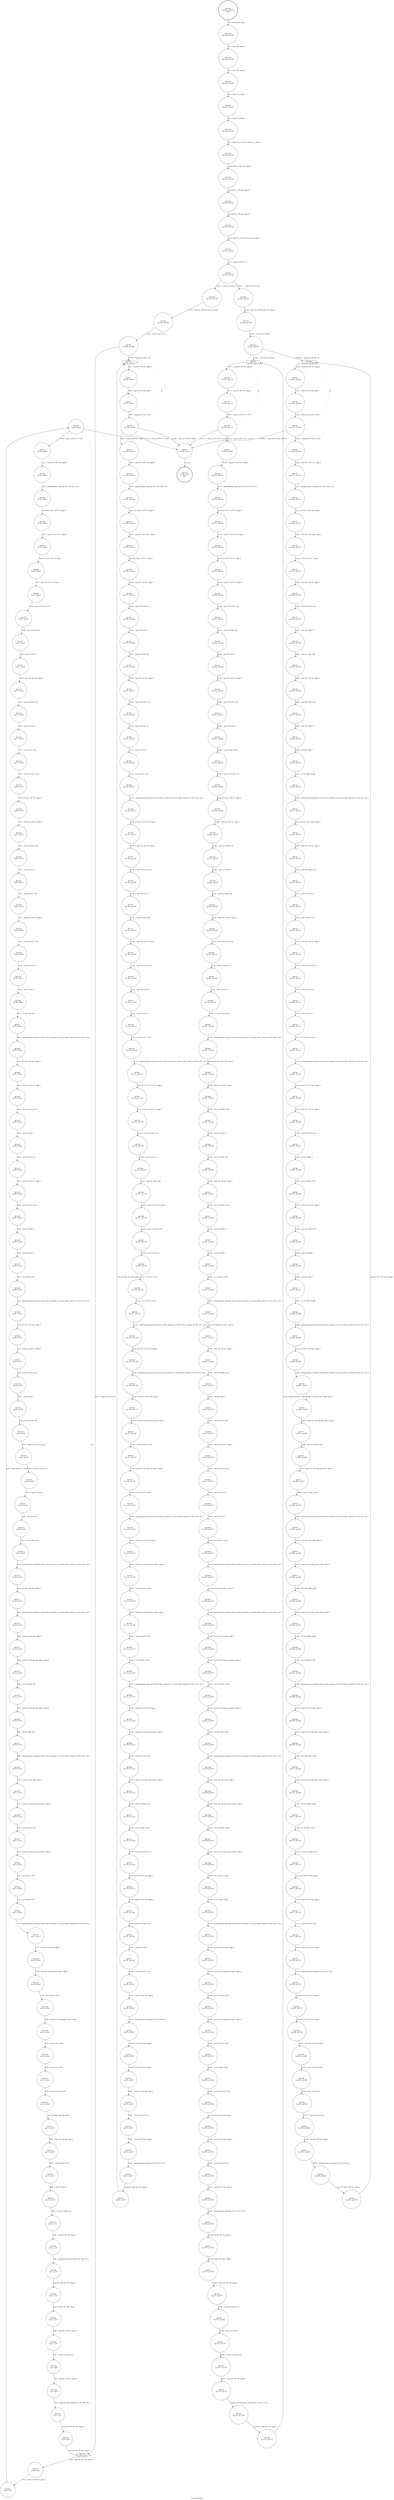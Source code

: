 digraph translate16to16 {
label="translate16to16"
67235 [label="N67235\n(rp:84, ep:0)\nexit", shape="doublecircle"]
67236 [label="N67236\n(rp:351, ep:351)\nentry", shape="doublecircle"]
67236 -> 67238 [label="%4 = alloca i16*, align 8"]
67238 [label="N67238\n(rp:350, ep:350)", shape="circle"]
67238 -> 67239 [label="%5 = alloca i8*, align 8"]
67239 [label="N67239\n(rp:349, ep:349)", shape="circle"]
67239 -> 67240 [label="%6 = alloca i8*, align 8"]
67240 [label="N67240\n(rp:348, ep:348)", shape="circle"]
67240 -> 67241 [label="%7 = alloca i16, align 2"]
67241 [label="N67241\n(rp:347, ep:347)", shape="circle"]
67241 -> 67242 [label="%8 = alloca i16, align 2"]
67242 [label="N67242\n(rp:346, ep:346)", shape="circle"]
67242 -> 67243 [label="%9 = alloca %struct.dtls1_timeout_st, align 4"]
67243 [label="N67243\n(rp:345, ep:345)", shape="circle"]
67243 -> 67245 [label="store i16* %0, i16** %4, align 8"]
67245 [label="N67245\n(rp:344, ep:344)", shape="circle"]
67245 -> 67247 [label="store i8* %1, i8** %5, align 8"]
67247 [label="N67247\n(rp:343, ep:343)", shape="circle"]
67247 -> 67252 [label="store i8* %2, i8** %6, align 8"]
67252 [label="N67252\n(rp:342, ep:342)", shape="circle"]
67252 -> 67253 [label="%10 = load i32, i32* @g_xserver_be, align 4"]
67253 [label="N67253\n(rp:341, ep:341)", shape="circle"]
67253 -> 67254 [label="%11 = icmp ne i32 %10, 0"]
67254 [label="N67254\n(rp:340, ep:340)", shape="circle"]
67254 -> 67608 [label="[%11 = icmp ne i32 %10, 0]"]
67254 -> 67609 [label="[!(%11 = icmp ne i32 %10, 0)]"]
67256 [label="N67256\n(rp:169, ep:169)", shape="circle"]
67256 -> 67257 [label="%14 = icmp ne i32 %13, 0"]
67257 [label="N67257\n(rp:168, ep:168)", shape="circle"]
67257 -> 67259 [label="[%14 = icmp ne i32 %13, 0]"]
67257 -> 67350 [label="[!(%14 = icmp ne i32 %13, 0)]"]
67259 [label="N67259\n(rp:89, ep:5)", shape="box"]
67259 -> 67260 [label="%17 = load i8*, i8** %5, align 8"]
67259 -> 67259 [label="@", style="dashed", color="orange"]
67259 -> 67262 [label="@", style="dashed", color="orange"]
67260 [label="N67260\n(rp:88, ep:4)", shape="circle"]
67260 -> 67261 [label="%18 = load i8*, i8** %6, align 8"]
67261 [label="N67261\n(rp:87, ep:3)", shape="circle"]
67261 -> 67262 [label="%19 = icmp ult i8* %17, %18"]
67262 [label="N67262\n(rp:86, ep:2)", shape="circle"]
67262 -> 67612 [label="[%19 = icmp ult i8* %17, %18]"]
67262 -> 67607 [label="[!(%19 = icmp ult i8* %17, %18)]"]
67264 [label="N67264\n(rp:82, ep:88)", shape="circle"]
67264 -> 67265 [label="%22 = getelementptr inbounds i16, i16* %21, i32 1"]
67265 [label="N67265\n(rp:81, ep:87)", shape="circle"]
67265 -> 67266 [label="store i16* %22, i16** %4, align 8"]
67266 [label="N67266\n(rp:80, ep:86)", shape="circle"]
67266 -> 67267 [label="%23 = load i16, i16* %21, align 2"]
67267 [label="N67267\n(rp:79, ep:85)", shape="circle"]
67267 -> 67268 [label="store i16 %23, i16* %7, align 2"]
67268 [label="N67268\n(rp:78, ep:84)", shape="circle"]
67268 -> 67269 [label="%24 = load i16, i16* %7, align 2"]
67269 [label="N67269\n(rp:77, ep:83)", shape="circle"]
67269 -> 67270 [label="%25 = zext i16 %24 to i32"]
67270 [label="N67270\n(rp:76, ep:82)", shape="circle"]
67270 -> 67271 [label="%26 = and i32 %25, 255"]
67271 [label="N67271\n(rp:75, ep:81)", shape="circle"]
67271 -> 67272 [label="%27 = shl i32 %26, 8"]
67272 [label="N67272\n(rp:74, ep:80)", shape="circle"]
67272 -> 67273 [label="%28 = load i16, i16* %7, align 2"]
67273 [label="N67273\n(rp:73, ep:79)", shape="circle"]
67273 -> 67274 [label="%29 = zext i16 %28 to i32"]
67274 [label="N67274\n(rp:72, ep:78)", shape="circle"]
67274 -> 67275 [label="%30 = ashr i32 %29, 8"]
67275 [label="N67275\n(rp:71, ep:77)", shape="circle"]
67275 -> 67276 [label="%31 = or i32 %27, %30"]
67276 [label="N67276\n(rp:70, ep:76)", shape="circle"]
67276 -> 67277 [label="%32 = trunc i32 %31 to i16"]
67277 [label="N67277\n(rp:69, ep:75)", shape="circle"]
67277 -> 67278 [label="store i16 %32, i16* %7, align 2"]
67278 [label="N67278\n(rp:68, ep:74)", shape="circle"]
67278 -> 67279 [label="%33 = load i16, i16* %7, align 2"]
67279 [label="N67279\n(rp:67, ep:73)", shape="circle"]
67279 -> 67280 [label="%34 = zext i16 %33 to i32"]
67280 [label="N67280\n(rp:66, ep:72)", shape="circle"]
67280 -> 67281 [label="%35 = ashr i32 %34, 8"]
67281 [label="N67281\n(rp:65, ep:71)", shape="circle"]
67281 -> 67282 [label="%36 = and i32 %35, 248"]
67282 [label="N67282\n(rp:64, ep:70)", shape="circle"]
67282 -> 67283 [label="%37 = load i16, i16* %7, align 2"]
67283 [label="N67283\n(rp:63, ep:69)", shape="circle"]
67283 -> 67284 [label="%38 = zext i16 %37 to i32"]
67284 [label="N67284\n(rp:62, ep:68)", shape="circle"]
67284 -> 67285 [label="%39 = ashr i32 %38, 13"]
67285 [label="N67285\n(rp:61, ep:67)", shape="circle"]
67285 -> 67286 [label="%40 = and i32 %39, 7"]
67286 [label="N67286\n(rp:60, ep:66)", shape="circle"]
67286 -> 67287 [label="%41 = or i32 %36, %40"]
67287 [label="N67287\n(rp:59, ep:65)", shape="circle"]
67287 -> 67288 [label="%42 = getelementptr inbounds %struct.dtls1_timeout_st, %struct.dtls1_timeout_st* %9, i32 0, i32 0"]
67288 [label="N67288\n(rp:58, ep:64)", shape="circle"]
67288 -> 67289 [label="store i32 %41, i32* %42, align 4"]
67289 [label="N67289\n(rp:57, ep:63)", shape="circle"]
67289 -> 67290 [label="%43 = load i16, i16* %7, align 2"]
67290 [label="N67290\n(rp:56, ep:62)", shape="circle"]
67290 -> 67291 [label="%44 = zext i16 %43 to i32"]
67291 [label="N67291\n(rp:55, ep:61)", shape="circle"]
67291 -> 67292 [label="%45 = ashr i32 %44, 3"]
67292 [label="N67292\n(rp:54, ep:60)", shape="circle"]
67292 -> 67293 [label="%46 = and i32 %45, 252"]
67293 [label="N67293\n(rp:53, ep:59)", shape="circle"]
67293 -> 67294 [label="%47 = load i16, i16* %7, align 2"]
67294 [label="N67294\n(rp:52, ep:58)", shape="circle"]
67294 -> 67295 [label="%48 = zext i16 %47 to i32"]
67295 [label="N67295\n(rp:51, ep:57)", shape="circle"]
67295 -> 67296 [label="%49 = ashr i32 %48, 9"]
67296 [label="N67296\n(rp:50, ep:56)", shape="circle"]
67296 -> 67297 [label="%50 = and i32 %49, 3"]
67297 [label="N67297\n(rp:49, ep:55)", shape="circle"]
67297 -> 67298 [label="%51 = or i32 %46, %50"]
67298 [label="N67298\n(rp:48, ep:54)", shape="circle"]
67298 -> 67299 [label="%52 = getelementptr inbounds %struct.dtls1_timeout_st, %struct.dtls1_timeout_st* %9, i32 0, i32 1"]
67299 [label="N67299\n(rp:47, ep:53)", shape="circle"]
67299 -> 67300 [label="store i32 %51, i32* %52, align 4"]
67300 [label="N67300\n(rp:46, ep:52)", shape="circle"]
67300 -> 67301 [label="%53 = load i16, i16* %7, align 2"]
67301 [label="N67301\n(rp:45, ep:51)", shape="circle"]
67301 -> 67302 [label="%54 = zext i16 %53 to i32"]
67302 [label="N67302\n(rp:44, ep:50)", shape="circle"]
67302 -> 67303 [label="%55 = shl i32 %54, 3"]
67303 [label="N67303\n(rp:43, ep:49)", shape="circle"]
67303 -> 67304 [label="%56 = and i32 %55, 248"]
67304 [label="N67304\n(rp:42, ep:48)", shape="circle"]
67304 -> 67305 [label="%57 = load i16, i16* %7, align 2"]
67305 [label="N67305\n(rp:41, ep:47)", shape="circle"]
67305 -> 67306 [label="%58 = zext i16 %57 to i32"]
67306 [label="N67306\n(rp:40, ep:46)", shape="circle"]
67306 -> 67307 [label="%59 = ashr i32 %58, 2"]
67307 [label="N67307\n(rp:39, ep:45)", shape="circle"]
67307 -> 67308 [label="%60 = and i32 %59, 7"]
67308 [label="N67308\n(rp:38, ep:44)", shape="circle"]
67308 -> 67309 [label="%61 = or i32 %56, %60"]
67309 [label="N67309\n(rp:37, ep:43)", shape="circle"]
67309 -> 67310 [label="%62 = getelementptr inbounds %struct.dtls1_timeout_st, %struct.dtls1_timeout_st* %9, i32 0, i32 2"]
67310 [label="N67310\n(rp:36, ep:42)", shape="circle"]
67310 -> 67311 [label="store i32 %61, i32* %62, align 4"]
67311 [label="N67311\n(rp:35, ep:41)", shape="circle"]
67311 -> 67312 [label="%63 = getelementptr inbounds %struct.dtls1_timeout_st, %struct.dtls1_timeout_st* %9, i32 0, i32 0"]
67312 [label="N67312\n(rp:34, ep:40)", shape="circle"]
67312 -> 67313 [label="%64 = load i32, i32* %63, align 4"]
67313 [label="N67313\n(rp:33, ep:39)", shape="circle"]
67313 -> 67314 [label="%65 = load i32, i32* @g_red_shift_r, align 4"]
67314 [label="N67314\n(rp:32, ep:38)", shape="circle"]
67314 -> 67315 [label="%66 = lshr i32 %64, %65"]
67315 [label="N67315\n(rp:31, ep:37)", shape="circle"]
67315 -> 67316 [label="%67 = load i32, i32* @g_red_shift_l, align 4"]
67316 [label="N67316\n(rp:30, ep:36)", shape="circle"]
67316 -> 67317 [label="%68 = shl i32 %66, %67"]
67317 [label="N67317\n(rp:29, ep:35)", shape="circle"]
67317 -> 67318 [label="%69 = getelementptr inbounds %struct.dtls1_timeout_st, %struct.dtls1_timeout_st* %9, i32 0, i32 1"]
67318 [label="N67318\n(rp:28, ep:34)", shape="circle"]
67318 -> 67319 [label="%70 = load i32, i32* %69, align 4"]
67319 [label="N67319\n(rp:27, ep:33)", shape="circle"]
67319 -> 67320 [label="%71 = load i32, i32* @g_green_shift_r, align 4"]
67320 [label="N67320\n(rp:26, ep:32)", shape="circle"]
67320 -> 67321 [label="%72 = lshr i32 %70, %71"]
67321 [label="N67321\n(rp:25, ep:31)", shape="circle"]
67321 -> 67322 [label="%73 = load i32, i32* @g_green_shift_l, align 4"]
67322 [label="N67322\n(rp:24, ep:30)", shape="circle"]
67322 -> 67323 [label="%74 = shl i32 %72, %73"]
67323 [label="N67323\n(rp:23, ep:29)", shape="circle"]
67323 -> 67324 [label="%75 = or i32 %68, %74"]
67324 [label="N67324\n(rp:22, ep:28)", shape="circle"]
67324 -> 67325 [label="%76 = getelementptr inbounds %struct.dtls1_timeout_st, %struct.dtls1_timeout_st* %9, i32 0, i32 2"]
67325 [label="N67325\n(rp:21, ep:27)", shape="circle"]
67325 -> 67326 [label="%77 = load i32, i32* %76, align 4"]
67326 [label="N67326\n(rp:20, ep:26)", shape="circle"]
67326 -> 67327 [label="%78 = load i32, i32* @g_blue_shift_r, align 4"]
67327 [label="N67327\n(rp:19, ep:25)", shape="circle"]
67327 -> 67328 [label="%79 = lshr i32 %77, %78"]
67328 [label="N67328\n(rp:18, ep:24)", shape="circle"]
67328 -> 67329 [label="%80 = load i32, i32* @g_blue_shift_l, align 4"]
67329 [label="N67329\n(rp:17, ep:23)", shape="circle"]
67329 -> 67330 [label="%81 = shl i32 %79, %80"]
67330 [label="N67330\n(rp:16, ep:22)", shape="circle"]
67330 -> 67331 [label="%82 = or i32 %75, %81"]
67331 [label="N67331\n(rp:15, ep:21)", shape="circle"]
67331 -> 67332 [label="%83 = trunc i32 %82 to i16"]
67332 [label="N67332\n(rp:14, ep:20)", shape="circle"]
67332 -> 67333 [label="store i16 %83, i16* %8, align 2"]
67333 [label="N67333\n(rp:13, ep:19)", shape="circle"]
67333 -> 67334 [label="%84 = load i16, i16* %8, align 2"]
67334 [label="N67334\n(rp:12, ep:18)", shape="circle"]
67334 -> 67335 [label="%85 = zext i16 %84 to i32"]
67335 [label="N67335\n(rp:11, ep:17)", shape="circle"]
67335 -> 67336 [label="%86 = ashr i32 %85, 8"]
67336 [label="N67336\n(rp:10, ep:16)", shape="circle"]
67336 -> 67337 [label="%87 = trunc i32 %86 to i8"]
67337 [label="N67337\n(rp:9, ep:15)", shape="circle"]
67337 -> 67338 [label="%88 = load i8*, i8** %5, align 8"]
67338 [label="N67338\n(rp:8, ep:14)", shape="circle"]
67338 -> 67339 [label="%89 = getelementptr inbounds i8, i8* %88, i32 1"]
67339 [label="N67339\n(rp:7, ep:13)", shape="circle"]
67339 -> 67340 [label="store i8* %89, i8** %5, align 8"]
67340 [label="N67340\n(rp:6, ep:12)", shape="circle"]
67340 -> 67341 [label="store i8 %87, i8* %88, align 1"]
67341 [label="N67341\n(rp:5, ep:11)", shape="circle"]
67341 -> 67342 [label="%90 = load i16, i16* %8, align 2"]
67342 [label="N67342\n(rp:4, ep:10)", shape="circle"]
67342 -> 67343 [label="%91 = trunc i16 %90 to i8"]
67343 [label="N67343\n(rp:3, ep:9)", shape="circle"]
67343 -> 67344 [label="%92 = load i8*, i8** %5, align 8"]
67344 [label="N67344\n(rp:2, ep:8)", shape="circle"]
67344 -> 67345 [label="%93 = getelementptr inbounds i8, i8* %92, i32 1"]
67345 [label="N67345\n(rp:1, ep:7)", shape="circle"]
67345 -> 67346 [label="store i8* %93, i8** %5, align 8"]
67346 [label="N67346\n(rp:0, ep:6)", shape="circle"]
67346 -> 67259 [label="store i8 %91, i8* %92, align 1"]
67350 [label="N67350\n(rp:167, ep:93)", shape="box"]
67350 -> 67351 [label="%97 = load i8*, i8** %5, align 8"]
67350 -> 67350 [label="@", style="dashed", color="orange"]
67350 -> 67353 [label="@", style="dashed", color="orange"]
67351 [label="N67351\n(rp:166, ep:92)", shape="circle"]
67351 -> 67352 [label="%98 = load i8*, i8** %6, align 8"]
67352 [label="N67352\n(rp:165, ep:91)", shape="circle"]
67352 -> 67353 [label="%99 = icmp ult i8* %97, %98"]
67353 [label="N67353\n(rp:164, ep:90)", shape="circle"]
67353 -> 67614 [label="[%99 = icmp ult i8* %97, %98]"]
67353 -> 67607 [label="[!(%99 = icmp ult i8* %97, %98)]"]
67355 [label="N67355\n(rp:162, ep:166)", shape="circle"]
67355 -> 67356 [label="%102 = getelementptr inbounds i16, i16* %101, i32 1"]
67356 [label="N67356\n(rp:161, ep:165)", shape="circle"]
67356 -> 67357 [label="store i16* %102, i16** %4, align 8"]
67357 [label="N67357\n(rp:160, ep:164)", shape="circle"]
67357 -> 67358 [label="%103 = load i16, i16* %101, align 2"]
67358 [label="N67358\n(rp:159, ep:163)", shape="circle"]
67358 -> 67359 [label="store i16 %103, i16* %7, align 2"]
67359 [label="N67359\n(rp:158, ep:162)", shape="circle"]
67359 -> 67360 [label="%104 = load i16, i16* %7, align 2"]
67360 [label="N67360\n(rp:157, ep:161)", shape="circle"]
67360 -> 67361 [label="%105 = zext i16 %104 to i32"]
67361 [label="N67361\n(rp:156, ep:160)", shape="circle"]
67361 -> 67362 [label="%106 = ashr i32 %105, 8"]
67362 [label="N67362\n(rp:155, ep:159)", shape="circle"]
67362 -> 67363 [label="%107 = and i32 %106, 248"]
67363 [label="N67363\n(rp:154, ep:158)", shape="circle"]
67363 -> 67364 [label="%108 = load i16, i16* %7, align 2"]
67364 [label="N67364\n(rp:153, ep:157)", shape="circle"]
67364 -> 67365 [label="%109 = zext i16 %108 to i32"]
67365 [label="N67365\n(rp:152, ep:156)", shape="circle"]
67365 -> 67366 [label="%110 = ashr i32 %109, 13"]
67366 [label="N67366\n(rp:151, ep:155)", shape="circle"]
67366 -> 67367 [label="%111 = and i32 %110, 7"]
67367 [label="N67367\n(rp:150, ep:154)", shape="circle"]
67367 -> 67368 [label="%112 = or i32 %107, %111"]
67368 [label="N67368\n(rp:149, ep:153)", shape="circle"]
67368 -> 67369 [label="%113 = getelementptr inbounds %struct.dtls1_timeout_st, %struct.dtls1_timeout_st* %9, i32 0, i32 0"]
67369 [label="N67369\n(rp:148, ep:152)", shape="circle"]
67369 -> 67370 [label="store i32 %112, i32* %113, align 4"]
67370 [label="N67370\n(rp:147, ep:151)", shape="circle"]
67370 -> 67371 [label="%114 = load i16, i16* %7, align 2"]
67371 [label="N67371\n(rp:146, ep:150)", shape="circle"]
67371 -> 67372 [label="%115 = zext i16 %114 to i32"]
67372 [label="N67372\n(rp:145, ep:149)", shape="circle"]
67372 -> 67373 [label="%116 = ashr i32 %115, 3"]
67373 [label="N67373\n(rp:144, ep:148)", shape="circle"]
67373 -> 67374 [label="%117 = and i32 %116, 252"]
67374 [label="N67374\n(rp:143, ep:147)", shape="circle"]
67374 -> 67375 [label="%118 = load i16, i16* %7, align 2"]
67375 [label="N67375\n(rp:142, ep:146)", shape="circle"]
67375 -> 67376 [label="%119 = zext i16 %118 to i32"]
67376 [label="N67376\n(rp:141, ep:145)", shape="circle"]
67376 -> 67377 [label="%120 = ashr i32 %119, 9"]
67377 [label="N67377\n(rp:140, ep:144)", shape="circle"]
67377 -> 67378 [label="%121 = and i32 %120, 3"]
67378 [label="N67378\n(rp:139, ep:143)", shape="circle"]
67378 -> 67379 [label="%122 = or i32 %117, %121"]
67379 [label="N67379\n(rp:138, ep:142)", shape="circle"]
67379 -> 67380 [label="%123 = getelementptr inbounds %struct.dtls1_timeout_st, %struct.dtls1_timeout_st* %9, i32 0, i32 1"]
67380 [label="N67380\n(rp:137, ep:141)", shape="circle"]
67380 -> 67381 [label="store i32 %122, i32* %123, align 4"]
67381 [label="N67381\n(rp:136, ep:140)", shape="circle"]
67381 -> 67382 [label="%124 = load i16, i16* %7, align 2"]
67382 [label="N67382\n(rp:135, ep:139)", shape="circle"]
67382 -> 67383 [label="%125 = zext i16 %124 to i32"]
67383 [label="N67383\n(rp:134, ep:138)", shape="circle"]
67383 -> 67384 [label="%126 = shl i32 %125, 3"]
67384 [label="N67384\n(rp:133, ep:137)", shape="circle"]
67384 -> 67385 [label="%127 = and i32 %126, 248"]
67385 [label="N67385\n(rp:132, ep:136)", shape="circle"]
67385 -> 67386 [label="%128 = load i16, i16* %7, align 2"]
67386 [label="N67386\n(rp:131, ep:135)", shape="circle"]
67386 -> 67387 [label="%129 = zext i16 %128 to i32"]
67387 [label="N67387\n(rp:130, ep:134)", shape="circle"]
67387 -> 67388 [label="%130 = ashr i32 %129, 2"]
67388 [label="N67388\n(rp:129, ep:133)", shape="circle"]
67388 -> 67389 [label="%131 = and i32 %130, 7"]
67389 [label="N67389\n(rp:128, ep:132)", shape="circle"]
67389 -> 67390 [label="%132 = or i32 %127, %131"]
67390 [label="N67390\n(rp:127, ep:131)", shape="circle"]
67390 -> 67391 [label="%133 = getelementptr inbounds %struct.dtls1_timeout_st, %struct.dtls1_timeout_st* %9, i32 0, i32 2"]
67391 [label="N67391\n(rp:126, ep:130)", shape="circle"]
67391 -> 67392 [label="store i32 %132, i32* %133, align 4"]
67392 [label="N67392\n(rp:125, ep:129)", shape="circle"]
67392 -> 67393 [label="%134 = getelementptr inbounds %struct.dtls1_timeout_st, %struct.dtls1_timeout_st* %9, i32 0, i32 0"]
67393 [label="N67393\n(rp:124, ep:128)", shape="circle"]
67393 -> 67394 [label="%135 = load i32, i32* %134, align 4"]
67394 [label="N67394\n(rp:123, ep:127)", shape="circle"]
67394 -> 67395 [label="%136 = load i32, i32* @g_red_shift_r, align 4"]
67395 [label="N67395\n(rp:122, ep:126)", shape="circle"]
67395 -> 67396 [label="%137 = lshr i32 %135, %136"]
67396 [label="N67396\n(rp:121, ep:125)", shape="circle"]
67396 -> 67397 [label="%138 = load i32, i32* @g_red_shift_l, align 4"]
67397 [label="N67397\n(rp:120, ep:124)", shape="circle"]
67397 -> 67398 [label="%139 = shl i32 %137, %138"]
67398 [label="N67398\n(rp:119, ep:123)", shape="circle"]
67398 -> 67399 [label="%140 = getelementptr inbounds %struct.dtls1_timeout_st, %struct.dtls1_timeout_st* %9, i32 0, i32 1"]
67399 [label="N67399\n(rp:118, ep:122)", shape="circle"]
67399 -> 67400 [label="%141 = load i32, i32* %140, align 4"]
67400 [label="N67400\n(rp:117, ep:121)", shape="circle"]
67400 -> 67401 [label="%142 = load i32, i32* @g_green_shift_r, align 4"]
67401 [label="N67401\n(rp:116, ep:120)", shape="circle"]
67401 -> 67402 [label="%143 = lshr i32 %141, %142"]
67402 [label="N67402\n(rp:115, ep:119)", shape="circle"]
67402 -> 67403 [label="%144 = load i32, i32* @g_green_shift_l, align 4"]
67403 [label="N67403\n(rp:114, ep:118)", shape="circle"]
67403 -> 67404 [label="%145 = shl i32 %143, %144"]
67404 [label="N67404\n(rp:113, ep:117)", shape="circle"]
67404 -> 67405 [label="%146 = or i32 %139, %145"]
67405 [label="N67405\n(rp:112, ep:116)", shape="circle"]
67405 -> 67406 [label="%147 = getelementptr inbounds %struct.dtls1_timeout_st, %struct.dtls1_timeout_st* %9, i32 0, i32 2"]
67406 [label="N67406\n(rp:111, ep:115)", shape="circle"]
67406 -> 67407 [label="%148 = load i32, i32* %147, align 4"]
67407 [label="N67407\n(rp:110, ep:114)", shape="circle"]
67407 -> 67408 [label="%149 = load i32, i32* @g_blue_shift_r, align 4"]
67408 [label="N67408\n(rp:109, ep:113)", shape="circle"]
67408 -> 67409 [label="%150 = lshr i32 %148, %149"]
67409 [label="N67409\n(rp:108, ep:112)", shape="circle"]
67409 -> 67410 [label="%151 = load i32, i32* @g_blue_shift_l, align 4"]
67410 [label="N67410\n(rp:107, ep:111)", shape="circle"]
67410 -> 67411 [label="%152 = shl i32 %150, %151"]
67411 [label="N67411\n(rp:106, ep:110)", shape="circle"]
67411 -> 67412 [label="%153 = or i32 %146, %152"]
67412 [label="N67412\n(rp:105, ep:109)", shape="circle"]
67412 -> 67413 [label="%154 = trunc i32 %153 to i16"]
67413 [label="N67413\n(rp:104, ep:108)", shape="circle"]
67413 -> 67414 [label="store i16 %154, i16* %8, align 2"]
67414 [label="N67414\n(rp:103, ep:107)", shape="circle"]
67414 -> 67415 [label="%155 = load i16, i16* %8, align 2"]
67415 [label="N67415\n(rp:102, ep:106)", shape="circle"]
67415 -> 67416 [label="%156 = zext i16 %155 to i32"]
67416 [label="N67416\n(rp:101, ep:105)", shape="circle"]
67416 -> 67417 [label="%157 = ashr i32 %156, 8"]
67417 [label="N67417\n(rp:100, ep:104)", shape="circle"]
67417 -> 67418 [label="%158 = trunc i32 %157 to i8"]
67418 [label="N67418\n(rp:99, ep:103)", shape="circle"]
67418 -> 67419 [label="%159 = load i8*, i8** %5, align 8"]
67419 [label="N67419\n(rp:98, ep:102)", shape="circle"]
67419 -> 67420 [label="%160 = getelementptr inbounds i8, i8* %159, i32 1"]
67420 [label="N67420\n(rp:97, ep:101)", shape="circle"]
67420 -> 67421 [label="store i8* %160, i8** %5, align 8"]
67421 [label="N67421\n(rp:96, ep:100)", shape="circle"]
67421 -> 67422 [label="store i8 %158, i8* %159, align 1"]
67422 [label="N67422\n(rp:95, ep:99)", shape="circle"]
67422 -> 67423 [label="%161 = load i16, i16* %8, align 2"]
67423 [label="N67423\n(rp:94, ep:98)", shape="circle"]
67423 -> 67424 [label="%162 = trunc i16 %161 to i8"]
67424 [label="N67424\n(rp:93, ep:97)", shape="circle"]
67424 -> 67425 [label="%163 = load i8*, i8** %5, align 8"]
67425 [label="N67425\n(rp:92, ep:96)", shape="circle"]
67425 -> 67426 [label="%164 = getelementptr inbounds i8, i8* %163, i32 1"]
67426 [label="N67426\n(rp:91, ep:95)", shape="circle"]
67426 -> 67427 [label="store i8* %164, i8** %5, align 8"]
67427 [label="N67427\n(rp:90, ep:94)", shape="circle"]
67427 -> 67350 [label="store i8 %162, i8* %163, align 1"]
67432 [label="N67432\n(rp:338, ep:338)", shape="circle"]
67432 -> 67433 [label="%169 = icmp ne i32 %168, 0"]
67433 [label="N67433\n(rp:337, ep:337)", shape="circle"]
67433 -> 67435 [label="[%169 = icmp ne i32 %168, 0]"]
67433 -> 67526 [label="[!(%169 = icmp ne i32 %168, 0)]"]
67435 [label="N67435\n(rp:258, ep:174)", shape="box"]
67435 -> 67436 [label="%172 = load i8*, i8** %5, align 8"]
67435 -> 67435 [label="@", style="dashed", color="orange"]
67435 -> 67438 [label="@", style="dashed", color="orange"]
67436 [label="N67436\n(rp:257, ep:173)", shape="circle"]
67436 -> 67437 [label="%173 = load i8*, i8** %6, align 8"]
67437 [label="N67437\n(rp:256, ep:172)", shape="circle"]
67437 -> 67438 [label="%174 = icmp ult i8* %172, %173"]
67438 [label="N67438\n(rp:255, ep:171)", shape="circle"]
67438 -> 67618 [label="[%174 = icmp ult i8* %172, %173]"]
67438 -> 67607 [label="[!(%174 = icmp ult i8* %172, %173)]"]
67440 [label="N67440\n(rp:253, ep:257)", shape="circle"]
67440 -> 67441 [label="%177 = getelementptr inbounds i16, i16* %176, i32 1"]
67441 [label="N67441\n(rp:252, ep:256)", shape="circle"]
67441 -> 67442 [label="store i16* %177, i16** %4, align 8"]
67442 [label="N67442\n(rp:251, ep:255)", shape="circle"]
67442 -> 67443 [label="%178 = load i16, i16* %176, align 2"]
67443 [label="N67443\n(rp:250, ep:254)", shape="circle"]
67443 -> 67444 [label="store i16 %178, i16* %7, align 2"]
67444 [label="N67444\n(rp:249, ep:253)", shape="circle"]
67444 -> 67445 [label="%179 = load i16, i16* %7, align 2"]
67445 [label="N67445\n(rp:248, ep:252)", shape="circle"]
67445 -> 67446 [label="%180 = zext i16 %179 to i32"]
67446 [label="N67446\n(rp:247, ep:251)", shape="circle"]
67446 -> 67447 [label="%181 = and i32 %180, 255"]
67447 [label="N67447\n(rp:246, ep:250)", shape="circle"]
67447 -> 67448 [label="%182 = shl i32 %181, 8"]
67448 [label="N67448\n(rp:245, ep:249)", shape="circle"]
67448 -> 67449 [label="%183 = load i16, i16* %7, align 2"]
67449 [label="N67449\n(rp:244, ep:248)", shape="circle"]
67449 -> 67450 [label="%184 = zext i16 %183 to i32"]
67450 [label="N67450\n(rp:243, ep:247)", shape="circle"]
67450 -> 67451 [label="%185 = ashr i32 %184, 8"]
67451 [label="N67451\n(rp:242, ep:246)", shape="circle"]
67451 -> 67452 [label="%186 = or i32 %182, %185"]
67452 [label="N67452\n(rp:241, ep:245)", shape="circle"]
67452 -> 67453 [label="%187 = trunc i32 %186 to i16"]
67453 [label="N67453\n(rp:240, ep:244)", shape="circle"]
67453 -> 67454 [label="store i16 %187, i16* %7, align 2"]
67454 [label="N67454\n(rp:239, ep:243)", shape="circle"]
67454 -> 67455 [label="%188 = load i16, i16* %7, align 2"]
67455 [label="N67455\n(rp:238, ep:242)", shape="circle"]
67455 -> 67456 [label="%189 = zext i16 %188 to i32"]
67456 [label="N67456\n(rp:237, ep:241)", shape="circle"]
67456 -> 67457 [label="%190 = ashr i32 %189, 8"]
67457 [label="N67457\n(rp:236, ep:240)", shape="circle"]
67457 -> 67458 [label="%191 = and i32 %190, 248"]
67458 [label="N67458\n(rp:235, ep:239)", shape="circle"]
67458 -> 67459 [label="%192 = load i16, i16* %7, align 2"]
67459 [label="N67459\n(rp:234, ep:238)", shape="circle"]
67459 -> 67460 [label="%193 = zext i16 %192 to i32"]
67460 [label="N67460\n(rp:233, ep:237)", shape="circle"]
67460 -> 67461 [label="%194 = ashr i32 %193, 13"]
67461 [label="N67461\n(rp:232, ep:236)", shape="circle"]
67461 -> 67462 [label="%195 = and i32 %194, 7"]
67462 [label="N67462\n(rp:231, ep:235)", shape="circle"]
67462 -> 67463 [label="%196 = or i32 %191, %195"]
67463 [label="N67463\n(rp:230, ep:234)", shape="circle"]
67463 -> 67464 [label="%197 = getelementptr inbounds %struct.dtls1_timeout_st, %struct.dtls1_timeout_st* %9, i32 0, i32 0"]
67464 [label="N67464\n(rp:229, ep:233)", shape="circle"]
67464 -> 67465 [label="store i32 %196, i32* %197, align 4"]
67465 [label="N67465\n(rp:228, ep:232)", shape="circle"]
67465 -> 67466 [label="%198 = load i16, i16* %7, align 2"]
67466 [label="N67466\n(rp:227, ep:231)", shape="circle"]
67466 -> 67467 [label="%199 = zext i16 %198 to i32"]
67467 [label="N67467\n(rp:226, ep:230)", shape="circle"]
67467 -> 67468 [label="%200 = ashr i32 %199, 3"]
67468 [label="N67468\n(rp:225, ep:229)", shape="circle"]
67468 -> 67469 [label="%201 = and i32 %200, 252"]
67469 [label="N67469\n(rp:224, ep:228)", shape="circle"]
67469 -> 67470 [label="%202 = load i16, i16* %7, align 2"]
67470 [label="N67470\n(rp:223, ep:227)", shape="circle"]
67470 -> 67471 [label="%203 = zext i16 %202 to i32"]
67471 [label="N67471\n(rp:222, ep:226)", shape="circle"]
67471 -> 67472 [label="%204 = ashr i32 %203, 9"]
67472 [label="N67472\n(rp:221, ep:225)", shape="circle"]
67472 -> 67473 [label="%205 = and i32 %204, 3"]
67473 [label="N67473\n(rp:220, ep:224)", shape="circle"]
67473 -> 67474 [label="%206 = or i32 %201, %205"]
67474 [label="N67474\n(rp:219, ep:223)", shape="circle"]
67474 -> 67475 [label="%207 = getelementptr inbounds %struct.dtls1_timeout_st, %struct.dtls1_timeout_st* %9, i32 0, i32 1"]
67475 [label="N67475\n(rp:218, ep:222)", shape="circle"]
67475 -> 67476 [label="store i32 %206, i32* %207, align 4"]
67476 [label="N67476\n(rp:217, ep:221)", shape="circle"]
67476 -> 67477 [label="%208 = load i16, i16* %7, align 2"]
67477 [label="N67477\n(rp:216, ep:220)", shape="circle"]
67477 -> 67478 [label="%209 = zext i16 %208 to i32"]
67478 [label="N67478\n(rp:215, ep:219)", shape="circle"]
67478 -> 67479 [label="%210 = shl i32 %209, 3"]
67479 [label="N67479\n(rp:214, ep:218)", shape="circle"]
67479 -> 67480 [label="%211 = and i32 %210, 248"]
67480 [label="N67480\n(rp:213, ep:217)", shape="circle"]
67480 -> 67481 [label="%212 = load i16, i16* %7, align 2"]
67481 [label="N67481\n(rp:212, ep:216)", shape="circle"]
67481 -> 67482 [label="%213 = zext i16 %212 to i32"]
67482 [label="N67482\n(rp:211, ep:215)", shape="circle"]
67482 -> 67483 [label="%214 = ashr i32 %213, 2"]
67483 [label="N67483\n(rp:210, ep:214)", shape="circle"]
67483 -> 67484 [label="%215 = and i32 %214, 7"]
67484 [label="N67484\n(rp:209, ep:213)", shape="circle"]
67484 -> 67485 [label="%216 = or i32 %211, %215"]
67485 [label="N67485\n(rp:208, ep:212)", shape="circle"]
67485 -> 67486 [label="%217 = getelementptr inbounds %struct.dtls1_timeout_st, %struct.dtls1_timeout_st* %9, i32 0, i32 2"]
67486 [label="N67486\n(rp:207, ep:211)", shape="circle"]
67486 -> 67487 [label="store i32 %216, i32* %217, align 4"]
67487 [label="N67487\n(rp:206, ep:210)", shape="circle"]
67487 -> 67488 [label="%218 = getelementptr inbounds %struct.dtls1_timeout_st, %struct.dtls1_timeout_st* %9, i32 0, i32 0"]
67488 [label="N67488\n(rp:205, ep:209)", shape="circle"]
67488 -> 67489 [label="%219 = load i32, i32* %218, align 4"]
67489 [label="N67489\n(rp:204, ep:208)", shape="circle"]
67489 -> 67490 [label="%220 = load i32, i32* @g_red_shift_r, align 4"]
67490 [label="N67490\n(rp:203, ep:207)", shape="circle"]
67490 -> 67491 [label="%221 = lshr i32 %219, %220"]
67491 [label="N67491\n(rp:202, ep:206)", shape="circle"]
67491 -> 67492 [label="%222 = load i32, i32* @g_red_shift_l, align 4"]
67492 [label="N67492\n(rp:201, ep:205)", shape="circle"]
67492 -> 67493 [label="%223 = shl i32 %221, %222"]
67493 [label="N67493\n(rp:200, ep:204)", shape="circle"]
67493 -> 67494 [label="%224 = getelementptr inbounds %struct.dtls1_timeout_st, %struct.dtls1_timeout_st* %9, i32 0, i32 1"]
67494 [label="N67494\n(rp:199, ep:203)", shape="circle"]
67494 -> 67495 [label="%225 = load i32, i32* %224, align 4"]
67495 [label="N67495\n(rp:198, ep:202)", shape="circle"]
67495 -> 67496 [label="%226 = load i32, i32* @g_green_shift_r, align 4"]
67496 [label="N67496\n(rp:197, ep:201)", shape="circle"]
67496 -> 67497 [label="%227 = lshr i32 %225, %226"]
67497 [label="N67497\n(rp:196, ep:200)", shape="circle"]
67497 -> 67498 [label="%228 = load i32, i32* @g_green_shift_l, align 4"]
67498 [label="N67498\n(rp:195, ep:199)", shape="circle"]
67498 -> 67499 [label="%229 = shl i32 %227, %228"]
67499 [label="N67499\n(rp:194, ep:198)", shape="circle"]
67499 -> 67500 [label="%230 = or i32 %223, %229"]
67500 [label="N67500\n(rp:193, ep:197)", shape="circle"]
67500 -> 67501 [label="%231 = getelementptr inbounds %struct.dtls1_timeout_st, %struct.dtls1_timeout_st* %9, i32 0, i32 2"]
67501 [label="N67501\n(rp:192, ep:196)", shape="circle"]
67501 -> 67502 [label="%232 = load i32, i32* %231, align 4"]
67502 [label="N67502\n(rp:191, ep:195)", shape="circle"]
67502 -> 67503 [label="%233 = load i32, i32* @g_blue_shift_r, align 4"]
67503 [label="N67503\n(rp:190, ep:194)", shape="circle"]
67503 -> 67504 [label="%234 = lshr i32 %232, %233"]
67504 [label="N67504\n(rp:189, ep:193)", shape="circle"]
67504 -> 67505 [label="%235 = load i32, i32* @g_blue_shift_l, align 4"]
67505 [label="N67505\n(rp:188, ep:192)", shape="circle"]
67505 -> 67506 [label="%236 = shl i32 %234, %235"]
67506 [label="N67506\n(rp:187, ep:191)", shape="circle"]
67506 -> 67507 [label="%237 = or i32 %230, %236"]
67507 [label="N67507\n(rp:186, ep:190)", shape="circle"]
67507 -> 67508 [label="%238 = trunc i32 %237 to i16"]
67508 [label="N67508\n(rp:185, ep:189)", shape="circle"]
67508 -> 67509 [label="store i16 %238, i16* %8, align 2"]
67509 [label="N67509\n(rp:184, ep:188)", shape="circle"]
67509 -> 67510 [label="%239 = load i16, i16* %8, align 2"]
67510 [label="N67510\n(rp:183, ep:187)", shape="circle"]
67510 -> 67511 [label="%240 = trunc i16 %239 to i8"]
67511 [label="N67511\n(rp:182, ep:186)", shape="circle"]
67511 -> 67512 [label="%241 = load i8*, i8** %5, align 8"]
67512 [label="N67512\n(rp:181, ep:185)", shape="circle"]
67512 -> 67513 [label="%242 = getelementptr inbounds i8, i8* %241, i32 1"]
67513 [label="N67513\n(rp:180, ep:184)", shape="circle"]
67513 -> 67514 [label="store i8* %242, i8** %5, align 8"]
67514 [label="N67514\n(rp:179, ep:183)", shape="circle"]
67514 -> 67515 [label="store i8 %240, i8* %241, align 1"]
67515 [label="N67515\n(rp:178, ep:182)", shape="circle"]
67515 -> 67516 [label="%243 = load i16, i16* %8, align 2"]
67516 [label="N67516\n(rp:177, ep:181)", shape="circle"]
67516 -> 67517 [label="%244 = zext i16 %243 to i32"]
67517 [label="N67517\n(rp:176, ep:180)", shape="circle"]
67517 -> 67518 [label="%245 = ashr i32 %244, 8"]
67518 [label="N67518\n(rp:175, ep:179)", shape="circle"]
67518 -> 67519 [label="%246 = trunc i32 %245 to i8"]
67519 [label="N67519\n(rp:174, ep:178)", shape="circle"]
67519 -> 67520 [label="%247 = load i8*, i8** %5, align 8"]
67520 [label="N67520\n(rp:173, ep:177)", shape="circle"]
67520 -> 67521 [label="%248 = getelementptr inbounds i8, i8* %247, i32 1"]
67521 [label="N67521\n(rp:172, ep:176)", shape="circle"]
67521 -> 67522 [label="store i8* %248, i8** %5, align 8"]
67522 [label="N67522\n(rp:171, ep:175)", shape="circle"]
67522 -> 67435 [label="store i8 %246, i8* %247, align 1"]
67526 [label="N67526\n(rp:336, ep:262)", shape="box"]
67526 -> 67527 [label="%252 = load i8*, i8** %5, align 8"]
67526 -> 67526 [label="@", style="dashed", color="orange"]
67526 -> 67529 [label="@", style="dashed", color="orange"]
67527 [label="N67527\n(rp:335, ep:261)", shape="circle"]
67527 -> 67528 [label="%253 = load i8*, i8** %6, align 8"]
67528 [label="N67528\n(rp:334, ep:260)", shape="circle"]
67528 -> 67529 [label="%254 = icmp ult i8* %252, %253"]
67529 [label="N67529\n(rp:333, ep:259)", shape="circle"]
67529 -> 67620 [label="[%254 = icmp ult i8* %252, %253]"]
67529 -> 67607 [label="[!(%254 = icmp ult i8* %252, %253)]"]
67531 [label="N67531\n(rp:331, ep:335)", shape="circle"]
67531 -> 67532 [label="%257 = getelementptr inbounds i16, i16* %256, i32 1"]
67532 [label="N67532\n(rp:330, ep:334)", shape="circle"]
67532 -> 67533 [label="store i16* %257, i16** %4, align 8"]
67533 [label="N67533\n(rp:329, ep:333)", shape="circle"]
67533 -> 67534 [label="%258 = load i16, i16* %256, align 2"]
67534 [label="N67534\n(rp:328, ep:332)", shape="circle"]
67534 -> 67535 [label="store i16 %258, i16* %7, align 2"]
67535 [label="N67535\n(rp:327, ep:331)", shape="circle"]
67535 -> 67536 [label="%259 = load i16, i16* %7, align 2"]
67536 [label="N67536\n(rp:326, ep:330)", shape="circle"]
67536 -> 67537 [label="%260 = zext i16 %259 to i32"]
67537 [label="N67537\n(rp:325, ep:329)", shape="circle"]
67537 -> 67538 [label="%261 = ashr i32 %260, 8"]
67538 [label="N67538\n(rp:324, ep:328)", shape="circle"]
67538 -> 67539 [label="%262 = and i32 %261, 248"]
67539 [label="N67539\n(rp:323, ep:327)", shape="circle"]
67539 -> 67540 [label="%263 = load i16, i16* %7, align 2"]
67540 [label="N67540\n(rp:322, ep:326)", shape="circle"]
67540 -> 67541 [label="%264 = zext i16 %263 to i32"]
67541 [label="N67541\n(rp:321, ep:325)", shape="circle"]
67541 -> 67542 [label="%265 = ashr i32 %264, 13"]
67542 [label="N67542\n(rp:320, ep:324)", shape="circle"]
67542 -> 67543 [label="%266 = and i32 %265, 7"]
67543 [label="N67543\n(rp:319, ep:323)", shape="circle"]
67543 -> 67544 [label="%267 = or i32 %262, %266"]
67544 [label="N67544\n(rp:318, ep:322)", shape="circle"]
67544 -> 67545 [label="%268 = getelementptr inbounds %struct.dtls1_timeout_st, %struct.dtls1_timeout_st* %9, i32 0, i32 0"]
67545 [label="N67545\n(rp:317, ep:321)", shape="circle"]
67545 -> 67546 [label="store i32 %267, i32* %268, align 4"]
67546 [label="N67546\n(rp:316, ep:320)", shape="circle"]
67546 -> 67547 [label="%269 = load i16, i16* %7, align 2"]
67547 [label="N67547\n(rp:315, ep:319)", shape="circle"]
67547 -> 67548 [label="%270 = zext i16 %269 to i32"]
67548 [label="N67548\n(rp:314, ep:318)", shape="circle"]
67548 -> 67549 [label="%271 = ashr i32 %270, 3"]
67549 [label="N67549\n(rp:313, ep:317)", shape="circle"]
67549 -> 67550 [label="%272 = and i32 %271, 252"]
67550 [label="N67550\n(rp:312, ep:316)", shape="circle"]
67550 -> 67551 [label="%273 = load i16, i16* %7, align 2"]
67551 [label="N67551\n(rp:311, ep:315)", shape="circle"]
67551 -> 67552 [label="%274 = zext i16 %273 to i32"]
67552 [label="N67552\n(rp:310, ep:314)", shape="circle"]
67552 -> 67553 [label="%275 = ashr i32 %274, 9"]
67553 [label="N67553\n(rp:309, ep:313)", shape="circle"]
67553 -> 67554 [label="%276 = and i32 %275, 3"]
67554 [label="N67554\n(rp:308, ep:312)", shape="circle"]
67554 -> 67555 [label="%277 = or i32 %272, %276"]
67555 [label="N67555\n(rp:307, ep:311)", shape="circle"]
67555 -> 67556 [label="%278 = getelementptr inbounds %struct.dtls1_timeout_st, %struct.dtls1_timeout_st* %9, i32 0, i32 1"]
67556 [label="N67556\n(rp:306, ep:310)", shape="circle"]
67556 -> 67557 [label="store i32 %277, i32* %278, align 4"]
67557 [label="N67557\n(rp:305, ep:309)", shape="circle"]
67557 -> 67558 [label="%279 = load i16, i16* %7, align 2"]
67558 [label="N67558\n(rp:304, ep:308)", shape="circle"]
67558 -> 67559 [label="%280 = zext i16 %279 to i32"]
67559 [label="N67559\n(rp:303, ep:307)", shape="circle"]
67559 -> 67560 [label="%281 = shl i32 %280, 3"]
67560 [label="N67560\n(rp:302, ep:306)", shape="circle"]
67560 -> 67561 [label="%282 = and i32 %281, 248"]
67561 [label="N67561\n(rp:301, ep:305)", shape="circle"]
67561 -> 67562 [label="%283 = load i16, i16* %7, align 2"]
67562 [label="N67562\n(rp:300, ep:304)", shape="circle"]
67562 -> 67563 [label="%284 = zext i16 %283 to i32"]
67563 [label="N67563\n(rp:299, ep:303)", shape="circle"]
67563 -> 67564 [label="%285 = ashr i32 %284, 2"]
67564 [label="N67564\n(rp:298, ep:302)", shape="circle"]
67564 -> 67565 [label="%286 = and i32 %285, 7"]
67565 [label="N67565\n(rp:297, ep:301)", shape="circle"]
67565 -> 67566 [label="%287 = or i32 %282, %286"]
67566 [label="N67566\n(rp:296, ep:300)", shape="circle"]
67566 -> 67567 [label="%288 = getelementptr inbounds %struct.dtls1_timeout_st, %struct.dtls1_timeout_st* %9, i32 0, i32 2"]
67567 [label="N67567\n(rp:295, ep:299)", shape="circle"]
67567 -> 67568 [label="store i32 %287, i32* %288, align 4"]
67568 [label="N67568\n(rp:294, ep:298)", shape="circle"]
67568 -> 67569 [label="%289 = getelementptr inbounds %struct.dtls1_timeout_st, %struct.dtls1_timeout_st* %9, i32 0, i32 0"]
67569 [label="N67569\n(rp:293, ep:297)", shape="circle"]
67569 -> 67570 [label="%290 = load i32, i32* %289, align 4"]
67570 [label="N67570\n(rp:292, ep:296)", shape="circle"]
67570 -> 67571 [label="%291 = load i32, i32* @g_red_shift_r, align 4"]
67571 [label="N67571\n(rp:291, ep:295)", shape="circle"]
67571 -> 67572 [label="%292 = lshr i32 %290, %291"]
67572 [label="N67572\n(rp:290, ep:294)", shape="circle"]
67572 -> 67573 [label="%293 = load i32, i32* @g_red_shift_l, align 4"]
67573 [label="N67573\n(rp:289, ep:293)", shape="circle"]
67573 -> 67574 [label="%294 = shl i32 %292, %293"]
67574 [label="N67574\n(rp:288, ep:292)", shape="circle"]
67574 -> 67575 [label="%295 = getelementptr inbounds %struct.dtls1_timeout_st, %struct.dtls1_timeout_st* %9, i32 0, i32 1"]
67575 [label="N67575\n(rp:287, ep:291)", shape="circle"]
67575 -> 67576 [label="%296 = load i32, i32* %295, align 4"]
67576 [label="N67576\n(rp:286, ep:290)", shape="circle"]
67576 -> 67577 [label="%297 = load i32, i32* @g_green_shift_r, align 4"]
67577 [label="N67577\n(rp:285, ep:289)", shape="circle"]
67577 -> 67578 [label="%298 = lshr i32 %296, %297"]
67578 [label="N67578\n(rp:284, ep:288)", shape="circle"]
67578 -> 67579 [label="%299 = load i32, i32* @g_green_shift_l, align 4"]
67579 [label="N67579\n(rp:283, ep:287)", shape="circle"]
67579 -> 67580 [label="%300 = shl i32 %298, %299"]
67580 [label="N67580\n(rp:282, ep:286)", shape="circle"]
67580 -> 67581 [label="%301 = or i32 %294, %300"]
67581 [label="N67581\n(rp:281, ep:285)", shape="circle"]
67581 -> 67582 [label="%302 = getelementptr inbounds %struct.dtls1_timeout_st, %struct.dtls1_timeout_st* %9, i32 0, i32 2"]
67582 [label="N67582\n(rp:280, ep:284)", shape="circle"]
67582 -> 67583 [label="%303 = load i32, i32* %302, align 4"]
67583 [label="N67583\n(rp:279, ep:283)", shape="circle"]
67583 -> 67584 [label="%304 = load i32, i32* @g_blue_shift_r, align 4"]
67584 [label="N67584\n(rp:278, ep:282)", shape="circle"]
67584 -> 67585 [label="%305 = lshr i32 %303, %304"]
67585 [label="N67585\n(rp:277, ep:281)", shape="circle"]
67585 -> 67586 [label="%306 = load i32, i32* @g_blue_shift_l, align 4"]
67586 [label="N67586\n(rp:276, ep:280)", shape="circle"]
67586 -> 67587 [label="%307 = shl i32 %305, %306"]
67587 [label="N67587\n(rp:275, ep:279)", shape="circle"]
67587 -> 67588 [label="%308 = or i32 %301, %307"]
67588 [label="N67588\n(rp:274, ep:278)", shape="circle"]
67588 -> 67589 [label="%309 = trunc i32 %308 to i16"]
67589 [label="N67589\n(rp:273, ep:277)", shape="circle"]
67589 -> 67590 [label="store i16 %309, i16* %8, align 2"]
67590 [label="N67590\n(rp:272, ep:276)", shape="circle"]
67590 -> 67591 [label="%310 = load i16, i16* %8, align 2"]
67591 [label="N67591\n(rp:271, ep:275)", shape="circle"]
67591 -> 67592 [label="%311 = trunc i16 %310 to i8"]
67592 [label="N67592\n(rp:270, ep:274)", shape="circle"]
67592 -> 67593 [label="%312 = load i8*, i8** %5, align 8"]
67593 [label="N67593\n(rp:269, ep:273)", shape="circle"]
67593 -> 67594 [label="%313 = getelementptr inbounds i8, i8* %312, i32 1"]
67594 [label="N67594\n(rp:268, ep:272)", shape="circle"]
67594 -> 67595 [label="store i8* %313, i8** %5, align 8"]
67595 [label="N67595\n(rp:267, ep:271)", shape="circle"]
67595 -> 67596 [label="store i8 %311, i8* %312, align 1"]
67596 [label="N67596\n(rp:266, ep:270)", shape="circle"]
67596 -> 67597 [label="%314 = load i16, i16* %8, align 2"]
67597 [label="N67597\n(rp:265, ep:269)", shape="circle"]
67597 -> 67598 [label="%315 = zext i16 %314 to i32"]
67598 [label="N67598\n(rp:264, ep:268)", shape="circle"]
67598 -> 67599 [label="%316 = ashr i32 %315, 8"]
67599 [label="N67599\n(rp:263, ep:267)", shape="circle"]
67599 -> 67600 [label="%317 = trunc i32 %316 to i8"]
67600 [label="N67600\n(rp:262, ep:266)", shape="circle"]
67600 -> 67601 [label="%318 = load i8*, i8** %5, align 8"]
67601 [label="N67601\n(rp:261, ep:265)", shape="circle"]
67601 -> 67602 [label="%319 = getelementptr inbounds i8, i8* %318, i32 1"]
67602 [label="N67602\n(rp:260, ep:264)", shape="circle"]
67602 -> 67603 [label="store i8* %319, i8** %5, align 8"]
67603 [label="N67603\n(rp:259, ep:263)", shape="circle"]
67603 -> 67526 [label="store i8 %317, i8* %318, align 1"]
67607 [label="N67607\n(rp:85, ep:1)", shape="circle"]
67607 -> 67235 [label="ret void"]
67608 [label="N67608\n(rp:170, ep:170)", shape="circle"]
67608 -> 67256 [label="%13 = load i32, i32* @g_host_be, align 4"]
67609 [label="N67609\n(rp:339, ep:339)", shape="circle"]
67609 -> 67432 [label="%168 = load i32, i32* @g_host_be, align 4"]
67612 [label="N67612\n(rp:83, ep:89)", shape="circle"]
67612 -> 67264 [label="%21 = load i16*, i16** %4, align 8"]
67614 [label="N67614\n(rp:163, ep:167)", shape="circle"]
67614 -> 67355 [label="%101 = load i16*, i16** %4, align 8"]
67618 [label="N67618\n(rp:254, ep:258)", shape="circle"]
67618 -> 67440 [label="%176 = load i16*, i16** %4, align 8"]
67620 [label="N67620\n(rp:332, ep:336)", shape="circle"]
67620 -> 67531 [label="%256 = load i16*, i16** %4, align 8"]
}
